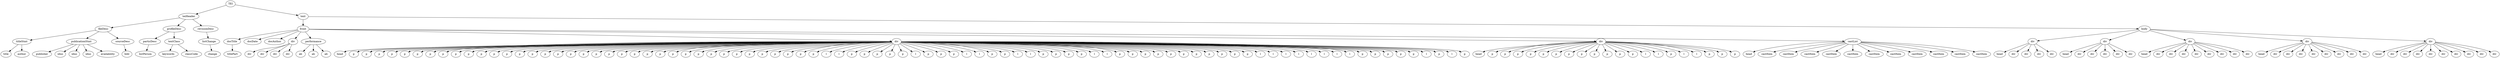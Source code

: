 digraph Tree {
	"t0" [label = "TEI"];
	"t1" [label = "teiHeader"];
	"t2" [label = "fileDesc"];
	"t3" [label = "titleStmt"];
	"t4" [label = "title"];
	"t5" [label = "author"];
	"t6" [label = "publicationStmt"];
	"t7" [label = "publisher"];
	"t8" [label = "idno"];
	"t9" [label = "idno"];
	"t10" [label = "idno"];
	"t11" [label = "availability"];
	"t12" [label = "sourceDesc"];
	"t13" [label = "bibl"];
	"t14" [label = "profileDesc"];
	"t15" [label = "particDesc"];
	"t16" [label = "listPerson"];
	"t17" [label = "textClass"];
	"t18" [label = "keywords"];
	"t19" [label = "classCode"];
	"t20" [label = "revisionDesc"];
	"t21" [label = "listChange"];
	"t22" [label = "change"];
	"t23" [label = "text"];
	"t24" [label = "front"];
	"t25" [label = "docTitle"];
	"t26" [label = "titlePart"];
	"t27" [label = "docDate"];
	"t28" [label = "docAuthor"];
	"t29" [label = "div"];
	"t30" [label = "div"];
	"t31" [label = "div"];
	"t32" [label = "div"];
	"t33" [label = "div"];
	"t34" [label = "performance"];
	"t35" [label = "ab"];
	"t36" [label = "ab"];
	"t37" [label = "ab"];
	"t38" [label = "div"];
	"t39" [label = "head"];
	"t40" [label = "p"];
	"t41" [label = "p"];
	"t42" [label = "p"];
	"t43" [label = "p"];
	"t44" [label = "p"];
	"t45" [label = "p"];
	"t46" [label = "p"];
	"t47" [label = "p"];
	"t48" [label = "p"];
	"t49" [label = "p"];
	"t50" [label = "p"];
	"t51" [label = "p"];
	"t52" [label = "p"];
	"t53" [label = "p"];
	"t54" [label = "p"];
	"t55" [label = "p"];
	"t56" [label = "p"];
	"t57" [label = "p"];
	"t58" [label = "p"];
	"t59" [label = "p"];
	"t60" [label = "p"];
	"t61" [label = "p"];
	"t62" [label = "p"];
	"t63" [label = "p"];
	"t64" [label = "p"];
	"t65" [label = "p"];
	"t66" [label = "p"];
	"t67" [label = "p"];
	"t68" [label = "p"];
	"t69" [label = "p"];
	"t70" [label = "p"];
	"t71" [label = "p"];
	"t72" [label = "p"];
	"t73" [label = "p"];
	"t74" [label = "p"];
	"t75" [label = "p"];
	"t76" [label = "p"];
	"t77" [label = "l"];
	"t78" [label = "l"];
	"t79" [label = "p"];
	"t80" [label = "p"];
	"t81" [label = "p"];
	"t82" [label = "p"];
	"t83" [label = "p"];
	"t84" [label = "l"];
	"t85" [label = "p"];
	"t86" [label = "p"];
	"t87" [label = "p"];
	"t88" [label = "l"];
	"t89" [label = "l"];
	"t90" [label = "p"];
	"t91" [label = "p"];
	"t92" [label = "l"];
	"t93" [label = "l"];
	"t94" [label = "p"];
	"t95" [label = "p"];
	"t96" [label = "p"];
	"t97" [label = "p"];
	"t98" [label = "l"];
	"t99" [label = "l"];
	"t100" [label = "p"];
	"t101" [label = "p"];
	"t102" [label = "p"];
	"t103" [label = "p"];
	"t104" [label = "p"];
	"t105" [label = "p"];
	"t106" [label = "p"];
	"t107" [label = "p"];
	"t108" [label = "p"];
	"t109" [label = "p"];
	"t110" [label = "p"];
	"t111" [label = "l"];
	"t112" [label = "l"];
	"t113" [label = "l"];
	"t114" [label = "l"];
	"t115" [label = "l"];
	"t116" [label = "l"];
	"t117" [label = "l"];
	"t118" [label = "l"];
	"t119" [label = "p"];
	"t120" [label = "p"];
	"t121" [label = "p"];
	"t122" [label = "p"];
	"t123" [label = "p"];
	"t124" [label = "l"];
	"t125" [label = "p"];
	"t126" [label = "l"];
	"t127" [label = "p"];
	"t128" [label = "div"];
	"t129" [label = "head"];
	"t130" [label = "p"];
	"t131" [label = "p"];
	"t132" [label = "p"];
	"t133" [label = "p"];
	"t134" [label = "p"];
	"t135" [label = "p"];
	"t136" [label = "p"];
	"t137" [label = "p"];
	"t138" [label = "p"];
	"t139" [label = "p"];
	"t140" [label = "p"];
	"t141" [label = "p"];
	"t142" [label = "l"];
	"t143" [label = "l"];
	"t144" [label = "p"];
	"t145" [label = "l"];
	"t146" [label = "l"];
	"t147" [label = "p"];
	"t148" [label = "p"];
	"t149" [label = "p"];
	"t150" [label = "castList"];
	"t151" [label = "head"];
	"t152" [label = "castItem"];
	"t153" [label = "castItem"];
	"t154" [label = "castItem"];
	"t155" [label = "castItem"];
	"t156" [label = "castItem"];
	"t157" [label = "castItem"];
	"t158" [label = "castItem"];
	"t159" [label = "castItem"];
	"t160" [label = "castItem"];
	"t161" [label = "castItem"];
	"t162" [label = "castItem"];
	"t163" [label = "body"];
	"t164" [label = "div"];
	"t165" [label = "head"];
	"t166" [label = "div"];
	"t167" [label = "div"];
	"t168" [label = "div"];
	"t169" [label = "div"];
	"t170" [label = "div"];
	"t171" [label = "head"];
	"t172" [label = "div"];
	"t173" [label = "div"];
	"t174" [label = "div"];
	"t175" [label = "div"];
	"t176" [label = "div"];
	"t177" [label = "div"];
	"t178" [label = "head"];
	"t179" [label = "div"];
	"t180" [label = "div"];
	"t181" [label = "div"];
	"t182" [label = "div"];
	"t183" [label = "div"];
	"t184" [label = "div"];
	"t185" [label = "div"];
	"t186" [label = "div"];
	"t187" [label = "div"];
	"t188" [label = "head"];
	"t189" [label = "div"];
	"t190" [label = "div"];
	"t191" [label = "div"];
	"t192" [label = "div"];
	"t193" [label = "div"];
	"t194" [label = "div"];
	"t195" [label = "div"];
	"t196" [label = "div"];
	"t197" [label = "div"];
	"t198" [label = "head"];
	"t199" [label = "div"];
	"t200" [label = "div"];
	"t201" [label = "div"];
	"t202" [label = "div"];
	"t203" [label = "div"];
	"t204" [label = "div"];
	"t205" [label = "div"];
	"t206" [label = "div"];
	"t207" [label = "div"];
	"t0" -> "t1";
	"t1" -> "t2";
	"t2" -> "t3";
	"t3" -> "t4";
	"t3" -> "t5";
	"t2" -> "t6";
	"t6" -> "t7";
	"t6" -> "t8";
	"t6" -> "t9";
	"t6" -> "t10";
	"t6" -> "t11";
	"t2" -> "t12";
	"t12" -> "t13";
	"t1" -> "t14";
	"t14" -> "t15";
	"t15" -> "t16";
	"t14" -> "t17";
	"t17" -> "t18";
	"t17" -> "t19";
	"t1" -> "t20";
	"t20" -> "t21";
	"t21" -> "t22";
	"t0" -> "t23";
	"t23" -> "t24";
	"t24" -> "t25";
	"t25" -> "t26";
	"t24" -> "t27";
	"t24" -> "t28";
	"t24" -> "t29";
	"t29" -> "t30";
	"t29" -> "t31";
	"t29" -> "t32";
	"t29" -> "t33";
	"t24" -> "t34";
	"t34" -> "t35";
	"t34" -> "t36";
	"t34" -> "t37";
	"t24" -> "t38";
	"t38" -> "t39";
	"t38" -> "t40";
	"t38" -> "t41";
	"t38" -> "t42";
	"t38" -> "t43";
	"t38" -> "t44";
	"t38" -> "t45";
	"t38" -> "t46";
	"t38" -> "t47";
	"t38" -> "t48";
	"t38" -> "t49";
	"t38" -> "t50";
	"t38" -> "t51";
	"t38" -> "t52";
	"t38" -> "t53";
	"t38" -> "t54";
	"t38" -> "t55";
	"t38" -> "t56";
	"t38" -> "t57";
	"t38" -> "t58";
	"t38" -> "t59";
	"t38" -> "t60";
	"t38" -> "t61";
	"t38" -> "t62";
	"t38" -> "t63";
	"t38" -> "t64";
	"t38" -> "t65";
	"t38" -> "t66";
	"t38" -> "t67";
	"t38" -> "t68";
	"t38" -> "t69";
	"t38" -> "t70";
	"t38" -> "t71";
	"t38" -> "t72";
	"t38" -> "t73";
	"t38" -> "t74";
	"t38" -> "t75";
	"t38" -> "t76";
	"t38" -> "t77";
	"t38" -> "t78";
	"t38" -> "t79";
	"t38" -> "t80";
	"t38" -> "t81";
	"t38" -> "t82";
	"t38" -> "t83";
	"t38" -> "t84";
	"t38" -> "t85";
	"t38" -> "t86";
	"t38" -> "t87";
	"t38" -> "t88";
	"t38" -> "t89";
	"t38" -> "t90";
	"t38" -> "t91";
	"t38" -> "t92";
	"t38" -> "t93";
	"t38" -> "t94";
	"t38" -> "t95";
	"t38" -> "t96";
	"t38" -> "t97";
	"t38" -> "t98";
	"t38" -> "t99";
	"t38" -> "t100";
	"t38" -> "t101";
	"t38" -> "t102";
	"t38" -> "t103";
	"t38" -> "t104";
	"t38" -> "t105";
	"t38" -> "t106";
	"t38" -> "t107";
	"t38" -> "t108";
	"t38" -> "t109";
	"t38" -> "t110";
	"t38" -> "t111";
	"t38" -> "t112";
	"t38" -> "t113";
	"t38" -> "t114";
	"t38" -> "t115";
	"t38" -> "t116";
	"t38" -> "t117";
	"t38" -> "t118";
	"t38" -> "t119";
	"t38" -> "t120";
	"t38" -> "t121";
	"t38" -> "t122";
	"t38" -> "t123";
	"t38" -> "t124";
	"t38" -> "t125";
	"t38" -> "t126";
	"t38" -> "t127";
	"t24" -> "t128";
	"t128" -> "t129";
	"t128" -> "t130";
	"t128" -> "t131";
	"t128" -> "t132";
	"t128" -> "t133";
	"t128" -> "t134";
	"t128" -> "t135";
	"t128" -> "t136";
	"t128" -> "t137";
	"t128" -> "t138";
	"t128" -> "t139";
	"t128" -> "t140";
	"t128" -> "t141";
	"t128" -> "t142";
	"t128" -> "t143";
	"t128" -> "t144";
	"t128" -> "t145";
	"t128" -> "t146";
	"t128" -> "t147";
	"t128" -> "t148";
	"t128" -> "t149";
	"t24" -> "t150";
	"t150" -> "t151";
	"t150" -> "t152";
	"t150" -> "t153";
	"t150" -> "t154";
	"t150" -> "t155";
	"t150" -> "t156";
	"t150" -> "t157";
	"t150" -> "t158";
	"t150" -> "t159";
	"t150" -> "t160";
	"t150" -> "t161";
	"t150" -> "t162";
	"t23" -> "t163";
	"t163" -> "t164";
	"t164" -> "t165";
	"t164" -> "t166";
	"t164" -> "t167";
	"t164" -> "t168";
	"t164" -> "t169";
	"t163" -> "t170";
	"t170" -> "t171";
	"t170" -> "t172";
	"t170" -> "t173";
	"t170" -> "t174";
	"t170" -> "t175";
	"t170" -> "t176";
	"t163" -> "t177";
	"t177" -> "t178";
	"t177" -> "t179";
	"t177" -> "t180";
	"t177" -> "t181";
	"t177" -> "t182";
	"t177" -> "t183";
	"t177" -> "t184";
	"t177" -> "t185";
	"t177" -> "t186";
	"t163" -> "t187";
	"t187" -> "t188";
	"t187" -> "t189";
	"t187" -> "t190";
	"t187" -> "t191";
	"t187" -> "t192";
	"t187" -> "t193";
	"t187" -> "t194";
	"t187" -> "t195";
	"t187" -> "t196";
	"t163" -> "t197";
	"t197" -> "t198";
	"t197" -> "t199";
	"t197" -> "t200";
	"t197" -> "t201";
	"t197" -> "t202";
	"t197" -> "t203";
	"t197" -> "t204";
	"t197" -> "t205";
	"t197" -> "t206";
	"t197" -> "t207";
}
